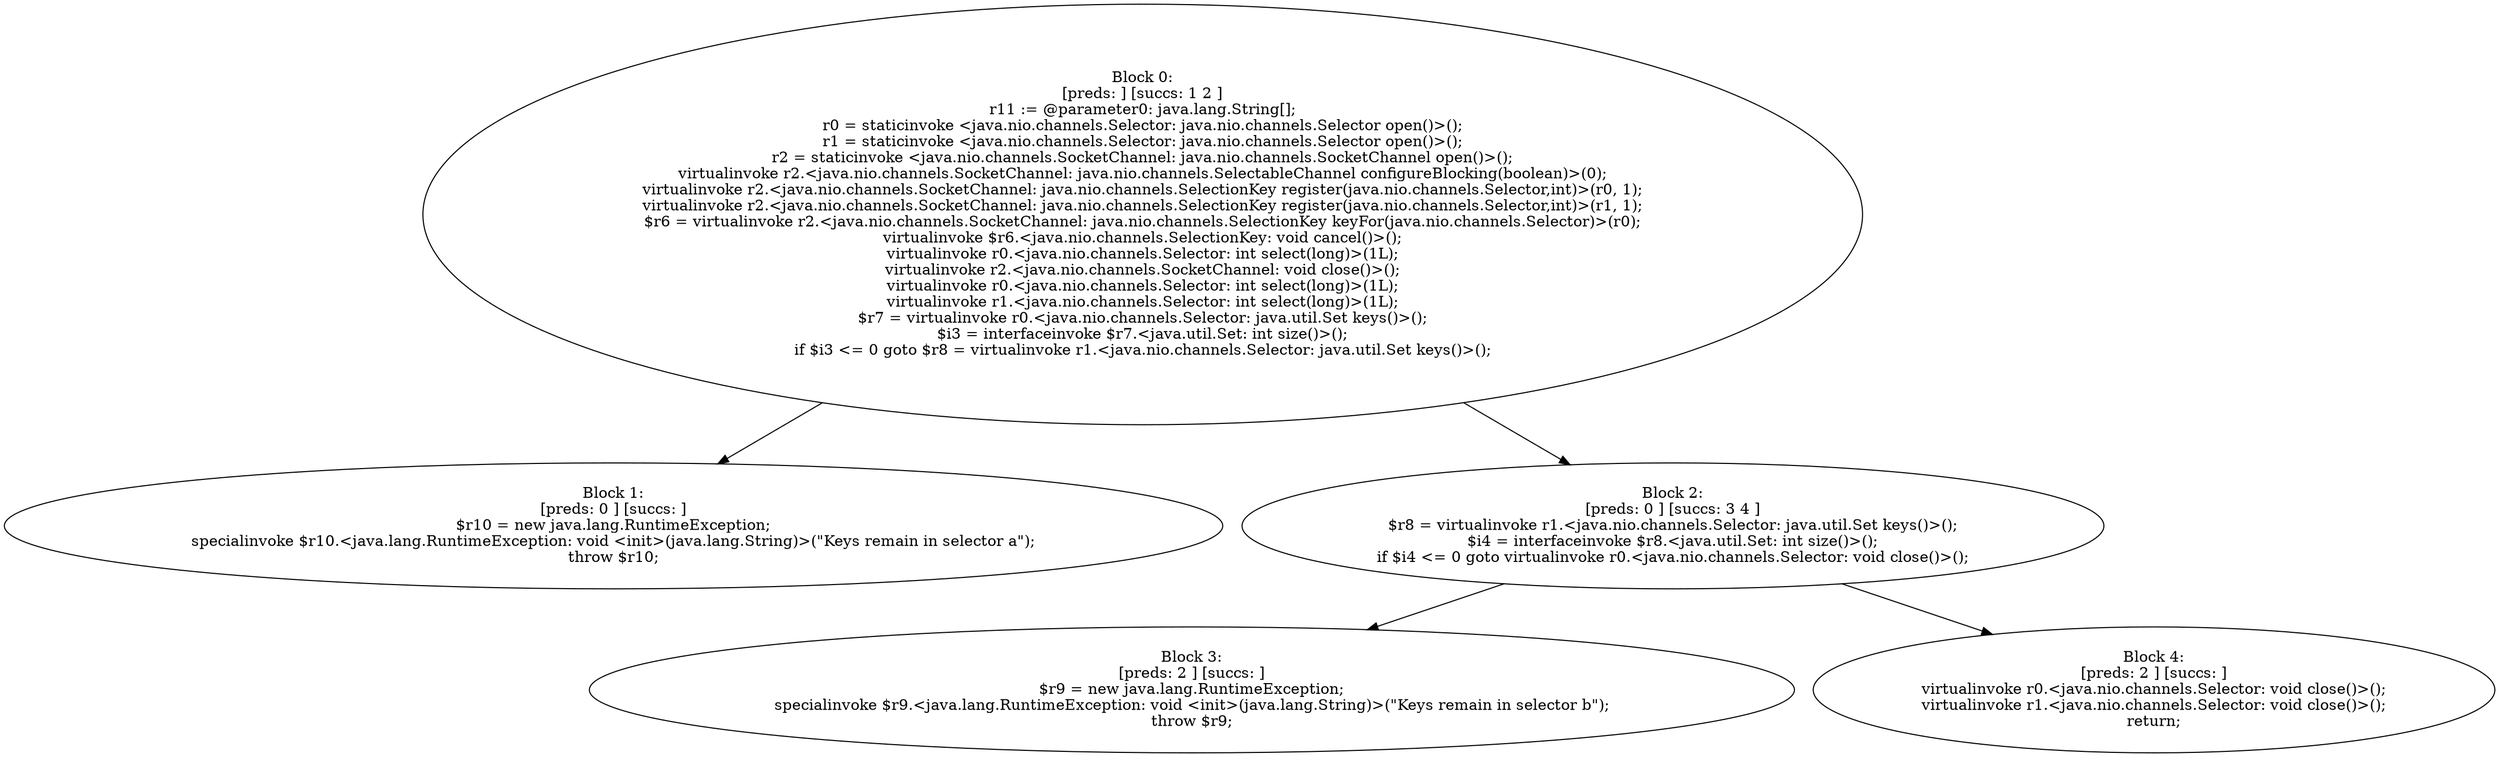 digraph "unitGraph" {
    "Block 0:
[preds: ] [succs: 1 2 ]
r11 := @parameter0: java.lang.String[];
r0 = staticinvoke <java.nio.channels.Selector: java.nio.channels.Selector open()>();
r1 = staticinvoke <java.nio.channels.Selector: java.nio.channels.Selector open()>();
r2 = staticinvoke <java.nio.channels.SocketChannel: java.nio.channels.SocketChannel open()>();
virtualinvoke r2.<java.nio.channels.SocketChannel: java.nio.channels.SelectableChannel configureBlocking(boolean)>(0);
virtualinvoke r2.<java.nio.channels.SocketChannel: java.nio.channels.SelectionKey register(java.nio.channels.Selector,int)>(r0, 1);
virtualinvoke r2.<java.nio.channels.SocketChannel: java.nio.channels.SelectionKey register(java.nio.channels.Selector,int)>(r1, 1);
$r6 = virtualinvoke r2.<java.nio.channels.SocketChannel: java.nio.channels.SelectionKey keyFor(java.nio.channels.Selector)>(r0);
virtualinvoke $r6.<java.nio.channels.SelectionKey: void cancel()>();
virtualinvoke r0.<java.nio.channels.Selector: int select(long)>(1L);
virtualinvoke r2.<java.nio.channels.SocketChannel: void close()>();
virtualinvoke r0.<java.nio.channels.Selector: int select(long)>(1L);
virtualinvoke r1.<java.nio.channels.Selector: int select(long)>(1L);
$r7 = virtualinvoke r0.<java.nio.channels.Selector: java.util.Set keys()>();
$i3 = interfaceinvoke $r7.<java.util.Set: int size()>();
if $i3 <= 0 goto $r8 = virtualinvoke r1.<java.nio.channels.Selector: java.util.Set keys()>();
"
    "Block 1:
[preds: 0 ] [succs: ]
$r10 = new java.lang.RuntimeException;
specialinvoke $r10.<java.lang.RuntimeException: void <init>(java.lang.String)>(\"Keys remain in selector a\");
throw $r10;
"
    "Block 2:
[preds: 0 ] [succs: 3 4 ]
$r8 = virtualinvoke r1.<java.nio.channels.Selector: java.util.Set keys()>();
$i4 = interfaceinvoke $r8.<java.util.Set: int size()>();
if $i4 <= 0 goto virtualinvoke r0.<java.nio.channels.Selector: void close()>();
"
    "Block 3:
[preds: 2 ] [succs: ]
$r9 = new java.lang.RuntimeException;
specialinvoke $r9.<java.lang.RuntimeException: void <init>(java.lang.String)>(\"Keys remain in selector b\");
throw $r9;
"
    "Block 4:
[preds: 2 ] [succs: ]
virtualinvoke r0.<java.nio.channels.Selector: void close()>();
virtualinvoke r1.<java.nio.channels.Selector: void close()>();
return;
"
    "Block 0:
[preds: ] [succs: 1 2 ]
r11 := @parameter0: java.lang.String[];
r0 = staticinvoke <java.nio.channels.Selector: java.nio.channels.Selector open()>();
r1 = staticinvoke <java.nio.channels.Selector: java.nio.channels.Selector open()>();
r2 = staticinvoke <java.nio.channels.SocketChannel: java.nio.channels.SocketChannel open()>();
virtualinvoke r2.<java.nio.channels.SocketChannel: java.nio.channels.SelectableChannel configureBlocking(boolean)>(0);
virtualinvoke r2.<java.nio.channels.SocketChannel: java.nio.channels.SelectionKey register(java.nio.channels.Selector,int)>(r0, 1);
virtualinvoke r2.<java.nio.channels.SocketChannel: java.nio.channels.SelectionKey register(java.nio.channels.Selector,int)>(r1, 1);
$r6 = virtualinvoke r2.<java.nio.channels.SocketChannel: java.nio.channels.SelectionKey keyFor(java.nio.channels.Selector)>(r0);
virtualinvoke $r6.<java.nio.channels.SelectionKey: void cancel()>();
virtualinvoke r0.<java.nio.channels.Selector: int select(long)>(1L);
virtualinvoke r2.<java.nio.channels.SocketChannel: void close()>();
virtualinvoke r0.<java.nio.channels.Selector: int select(long)>(1L);
virtualinvoke r1.<java.nio.channels.Selector: int select(long)>(1L);
$r7 = virtualinvoke r0.<java.nio.channels.Selector: java.util.Set keys()>();
$i3 = interfaceinvoke $r7.<java.util.Set: int size()>();
if $i3 <= 0 goto $r8 = virtualinvoke r1.<java.nio.channels.Selector: java.util.Set keys()>();
"->"Block 1:
[preds: 0 ] [succs: ]
$r10 = new java.lang.RuntimeException;
specialinvoke $r10.<java.lang.RuntimeException: void <init>(java.lang.String)>(\"Keys remain in selector a\");
throw $r10;
";
    "Block 0:
[preds: ] [succs: 1 2 ]
r11 := @parameter0: java.lang.String[];
r0 = staticinvoke <java.nio.channels.Selector: java.nio.channels.Selector open()>();
r1 = staticinvoke <java.nio.channels.Selector: java.nio.channels.Selector open()>();
r2 = staticinvoke <java.nio.channels.SocketChannel: java.nio.channels.SocketChannel open()>();
virtualinvoke r2.<java.nio.channels.SocketChannel: java.nio.channels.SelectableChannel configureBlocking(boolean)>(0);
virtualinvoke r2.<java.nio.channels.SocketChannel: java.nio.channels.SelectionKey register(java.nio.channels.Selector,int)>(r0, 1);
virtualinvoke r2.<java.nio.channels.SocketChannel: java.nio.channels.SelectionKey register(java.nio.channels.Selector,int)>(r1, 1);
$r6 = virtualinvoke r2.<java.nio.channels.SocketChannel: java.nio.channels.SelectionKey keyFor(java.nio.channels.Selector)>(r0);
virtualinvoke $r6.<java.nio.channels.SelectionKey: void cancel()>();
virtualinvoke r0.<java.nio.channels.Selector: int select(long)>(1L);
virtualinvoke r2.<java.nio.channels.SocketChannel: void close()>();
virtualinvoke r0.<java.nio.channels.Selector: int select(long)>(1L);
virtualinvoke r1.<java.nio.channels.Selector: int select(long)>(1L);
$r7 = virtualinvoke r0.<java.nio.channels.Selector: java.util.Set keys()>();
$i3 = interfaceinvoke $r7.<java.util.Set: int size()>();
if $i3 <= 0 goto $r8 = virtualinvoke r1.<java.nio.channels.Selector: java.util.Set keys()>();
"->"Block 2:
[preds: 0 ] [succs: 3 4 ]
$r8 = virtualinvoke r1.<java.nio.channels.Selector: java.util.Set keys()>();
$i4 = interfaceinvoke $r8.<java.util.Set: int size()>();
if $i4 <= 0 goto virtualinvoke r0.<java.nio.channels.Selector: void close()>();
";
    "Block 2:
[preds: 0 ] [succs: 3 4 ]
$r8 = virtualinvoke r1.<java.nio.channels.Selector: java.util.Set keys()>();
$i4 = interfaceinvoke $r8.<java.util.Set: int size()>();
if $i4 <= 0 goto virtualinvoke r0.<java.nio.channels.Selector: void close()>();
"->"Block 3:
[preds: 2 ] [succs: ]
$r9 = new java.lang.RuntimeException;
specialinvoke $r9.<java.lang.RuntimeException: void <init>(java.lang.String)>(\"Keys remain in selector b\");
throw $r9;
";
    "Block 2:
[preds: 0 ] [succs: 3 4 ]
$r8 = virtualinvoke r1.<java.nio.channels.Selector: java.util.Set keys()>();
$i4 = interfaceinvoke $r8.<java.util.Set: int size()>();
if $i4 <= 0 goto virtualinvoke r0.<java.nio.channels.Selector: void close()>();
"->"Block 4:
[preds: 2 ] [succs: ]
virtualinvoke r0.<java.nio.channels.Selector: void close()>();
virtualinvoke r1.<java.nio.channels.Selector: void close()>();
return;
";
}
